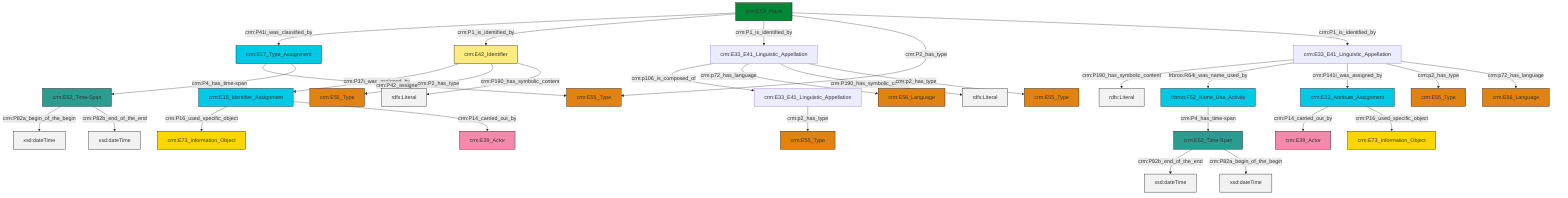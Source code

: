 graph TD
classDef Literal fill:#f2f2f2,stroke:#000000;
classDef CRM_Entity fill:#FFFFFF,stroke:#000000;
classDef Temporal_Entity fill:#00C9E6, stroke:#000000;
classDef Type fill:#E18312, stroke:#000000;
classDef Time-Span fill:#2C9C91, stroke:#000000;
classDef Appellation fill:#FFEB7F, stroke:#000000;
classDef Place fill:#008836, stroke:#000000;
classDef Persistent_Item fill:#B266B2, stroke:#000000;
classDef Conceptual_Object fill:#FFD700, stroke:#000000;
classDef Physical_Thing fill:#D2B48C, stroke:#000000;
classDef Actor fill:#f58aad, stroke:#000000;
classDef PC_Classes fill:#4ce600, stroke:#000000;
classDef Multi fill:#cccccc,stroke:#000000;

0["crm:E33_E41_Linguistic_Appellation"]:::Default -->|crm:p106_is_composed_of| 6["crm:E33_E41_Linguistic_Appellation"]:::Default
10["crm:E13_Attribute_Assignment"]:::Temporal_Entity -->|crm:P14_carried_out_by| 11["crm:E39_Actor"]:::Actor
12["crm:E52_Time-Span"]:::Time-Span -->|crm:P82b_end_of_the_end| 13[xsd:dateTime]:::Literal
14["crm:E53_Place"]:::Place -->|crm:P41i_was_classified_by| 15["crm:E17_Type_Assignment"]:::Temporal_Entity
14["crm:E53_Place"]:::Place -->|crm:P1_is_identified_by| 16["crm:E42_Identifier"]:::Appellation
17["crm:E33_E41_Linguistic_Appellation"]:::Default -->|crm:P190_has_symbolic_content| 18[rdfs:Literal]:::Literal
16["crm:E42_Identifier"]:::Appellation -->|crm:P37i_was_assigned_by| 19["crm:E15_Identifier_Assignment"]:::Temporal_Entity
17["crm:E33_E41_Linguistic_Appellation"]:::Default -->|frbroo:R64i_was_name_used_by| 2["frbroo:F52_Name_Use_Activity"]:::Temporal_Entity
12["crm:E52_Time-Span"]:::Time-Span -->|crm:P82a_begin_of_the_begin| 24[xsd:dateTime]:::Literal
25["crm:E52_Time-Span"]:::Time-Span -->|crm:P82a_begin_of_the_begin| 26[xsd:dateTime]:::Literal
19["crm:E15_Identifier_Assignment"]:::Temporal_Entity -->|crm:P16_used_specific_object| 28["crm:E73_Information_Object"]:::Conceptual_Object
25["crm:E52_Time-Span"]:::Time-Span -->|crm:P82b_end_of_the_end| 31[xsd:dateTime]:::Literal
14["crm:E53_Place"]:::Place -->|crm:P1_is_identified_by| 0["crm:E33_E41_Linguistic_Appellation"]:::Default
0["crm:E33_E41_Linguistic_Appellation"]:::Default -->|crm:p72_has_language| 33["crm:E56_Language"]:::Type
15["crm:E17_Type_Assignment"]:::Temporal_Entity -->|crm:P42_assigned| 20["crm:E55_Type"]:::Type
16["crm:E42_Identifier"]:::Appellation -->|crm:P2_has_type| 37["crm:E55_Type"]:::Type
10["crm:E13_Attribute_Assignment"]:::Temporal_Entity -->|crm:P16_used_specific_object| 38["crm:E73_Information_Object"]:::Conceptual_Object
0["crm:E33_E41_Linguistic_Appellation"]:::Default -->|crm:P190_has_symbolic_content| 43[rdfs:Literal]:::Literal
17["crm:E33_E41_Linguistic_Appellation"]:::Default -->|crm:P141i_was_assigned_by| 10["crm:E13_Attribute_Assignment"]:::Temporal_Entity
16["crm:E42_Identifier"]:::Appellation -->|crm:P190_has_symbolic_content| 45[rdfs:Literal]:::Literal
19["crm:E15_Identifier_Assignment"]:::Temporal_Entity -->|crm:P14_carried_out_by| 35["crm:E39_Actor"]:::Actor
14["crm:E53_Place"]:::Place -->|crm:P2_has_type| 20["crm:E55_Type"]:::Type
2["frbroo:F52_Name_Use_Activity"]:::Temporal_Entity -->|crm:P4_has_time-span| 12["crm:E52_Time-Span"]:::Time-Span
0["crm:E33_E41_Linguistic_Appellation"]:::Default -->|crm:p2_has_type| 22["crm:E55_Type"]:::Type
15["crm:E17_Type_Assignment"]:::Temporal_Entity -->|crm:P4_has_time-span| 25["crm:E52_Time-Span"]:::Time-Span
6["crm:E33_E41_Linguistic_Appellation"]:::Default -->|crm:p2_has_type| 4["crm:E55_Type"]:::Type
17["crm:E33_E41_Linguistic_Appellation"]:::Default -->|crm:p2_has_type| 48["crm:E55_Type"]:::Type
14["crm:E53_Place"]:::Place -->|crm:P1_is_identified_by| 17["crm:E33_E41_Linguistic_Appellation"]:::Default
17["crm:E33_E41_Linguistic_Appellation"]:::Default -->|crm:p72_has_language| 8["crm:E56_Language"]:::Type